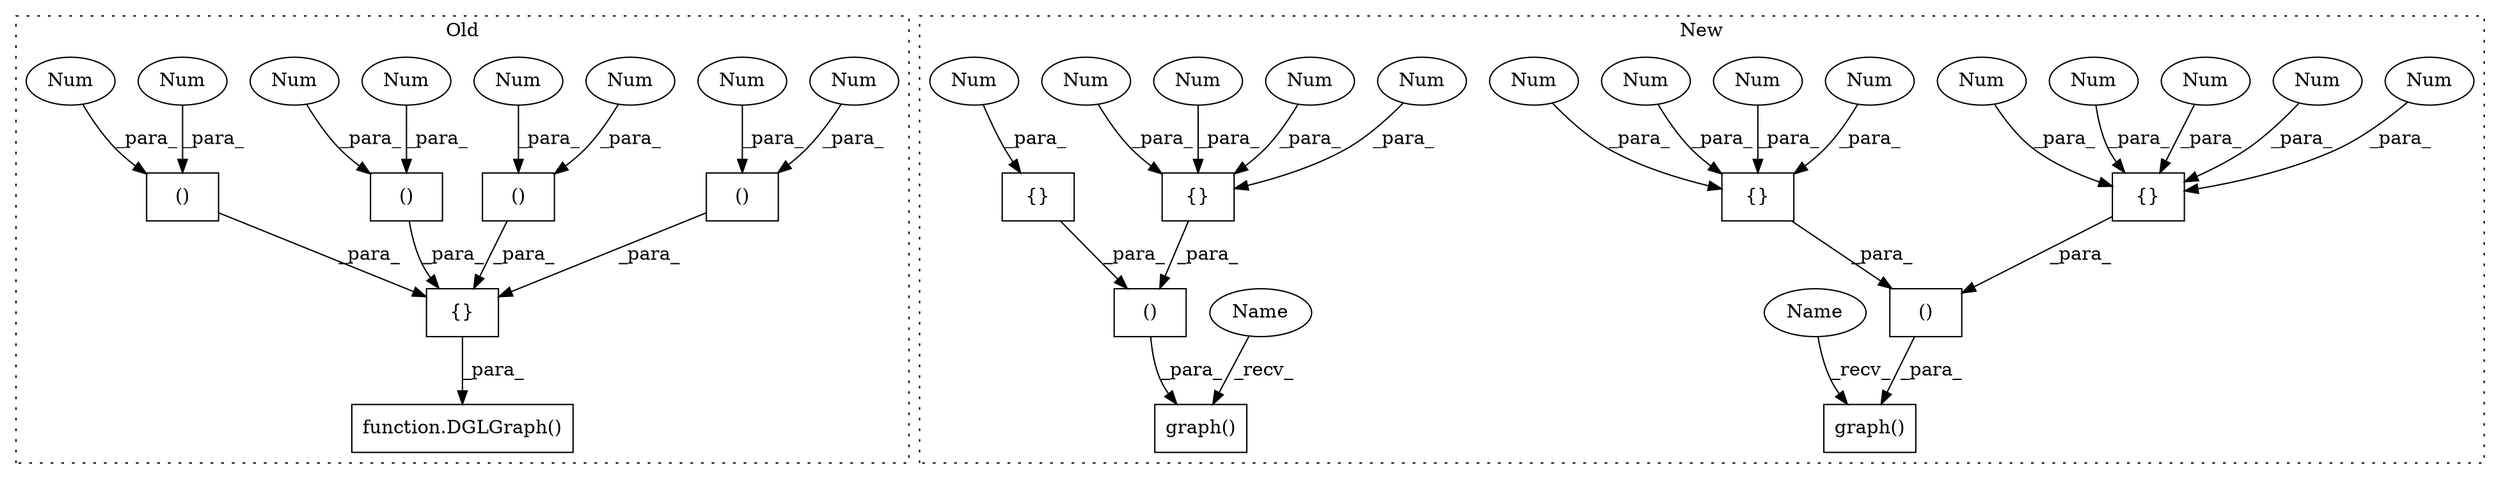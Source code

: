 digraph G {
subgraph cluster0 {
1 [label="{}" a="59" s="544,575" l="1,0" shape="box"];
4 [label="()" a="54" s="571" l="3" shape="box"];
6 [label="function.DGLGraph()" a="75" s="535,576" l="9,1" shape="box"];
7 [label="()" a="54" s="555" l="3" shape="box"];
11 [label="Num" a="76" s="557" l="1" shape="ellipse"];
12 [label="()" a="54" s="547" l="3" shape="box"];
13 [label="Num" a="76" s="570" l="1" shape="ellipse"];
18 [label="Num" a="76" s="549" l="1" shape="ellipse"];
19 [label="Num" a="76" s="546" l="1" shape="ellipse"];
20 [label="Num" a="76" s="554" l="1" shape="ellipse"];
21 [label="Num" a="76" s="573" l="1" shape="ellipse"];
34 [label="()" a="54" s="563" l="3" shape="box"];
35 [label="Num" a="76" s="562" l="1" shape="ellipse"];
36 [label="Num" a="76" s="565" l="1" shape="ellipse"];
label = "Old";
style="dotted";
}
subgraph cluster1 {
2 [label="graph()" a="75" s="623,711" l="10,21" shape="box"];
3 [label="()" a="54" s="661" l="49" shape="box"];
5 [label="{}" a="59" s="634,660" l="1,0" shape="box"];
8 [label="Num" a="76" s="641" l="1" shape="ellipse"];
9 [label="{}" a="59" s="683,709" l="1,0" shape="box"];
10 [label="Num" a="76" s="653" l="1" shape="ellipse"];
14 [label="Num" a="76" s="644" l="1" shape="ellipse"];
15 [label="Num" a="76" s="708" l="1" shape="ellipse"];
16 [label="Num" a="76" s="638" l="1" shape="ellipse"];
17 [label="Num" a="76" s="687" l="1" shape="ellipse"];
22 [label="Num" a="76" s="656" l="1" shape="ellipse"];
23 [label="Num" a="76" s="696" l="1" shape="ellipse"];
24 [label="graph()" a="75" s="522,592" l="10,21" shape="box"];
25 [label="()" a="54" s="551" l="40" shape="box"];
26 [label="{}" a="59" s="533,550" l="1,0" shape="box"];
27 [label="Num" a="76" s="540" l="1" shape="ellipse"];
28 [label="{}" a="59" s="573,590" l="1,0" shape="box"];
29 [label="Num" a="76" s="549" l="1" shape="ellipse"];
30 [label="Num" a="76" s="583" l="1" shape="ellipse"];
31 [label="Num" a="76" s="537" l="1" shape="ellipse"];
32 [label="Num" a="76" s="702" l="1" shape="ellipse"];
33 [label="Num" a="76" s="543" l="1" shape="ellipse"];
37 [label="Name" a="87" s="623" l="3" shape="ellipse"];
38 [label="Name" a="87" s="522" l="3" shape="ellipse"];
label = "New";
style="dotted";
}
1 -> 6 [label="_para_"];
3 -> 2 [label="_para_"];
4 -> 1 [label="_para_"];
5 -> 3 [label="_para_"];
7 -> 1 [label="_para_"];
8 -> 5 [label="_para_"];
9 -> 3 [label="_para_"];
10 -> 5 [label="_para_"];
11 -> 7 [label="_para_"];
12 -> 1 [label="_para_"];
13 -> 4 [label="_para_"];
14 -> 5 [label="_para_"];
15 -> 9 [label="_para_"];
16 -> 5 [label="_para_"];
17 -> 9 [label="_para_"];
18 -> 12 [label="_para_"];
19 -> 12 [label="_para_"];
20 -> 7 [label="_para_"];
21 -> 4 [label="_para_"];
22 -> 5 [label="_para_"];
23 -> 9 [label="_para_"];
25 -> 24 [label="_para_"];
26 -> 25 [label="_para_"];
27 -> 26 [label="_para_"];
28 -> 25 [label="_para_"];
29 -> 26 [label="_para_"];
30 -> 28 [label="_para_"];
31 -> 26 [label="_para_"];
32 -> 9 [label="_para_"];
33 -> 26 [label="_para_"];
34 -> 1 [label="_para_"];
35 -> 34 [label="_para_"];
36 -> 34 [label="_para_"];
37 -> 2 [label="_recv_"];
38 -> 24 [label="_recv_"];
}